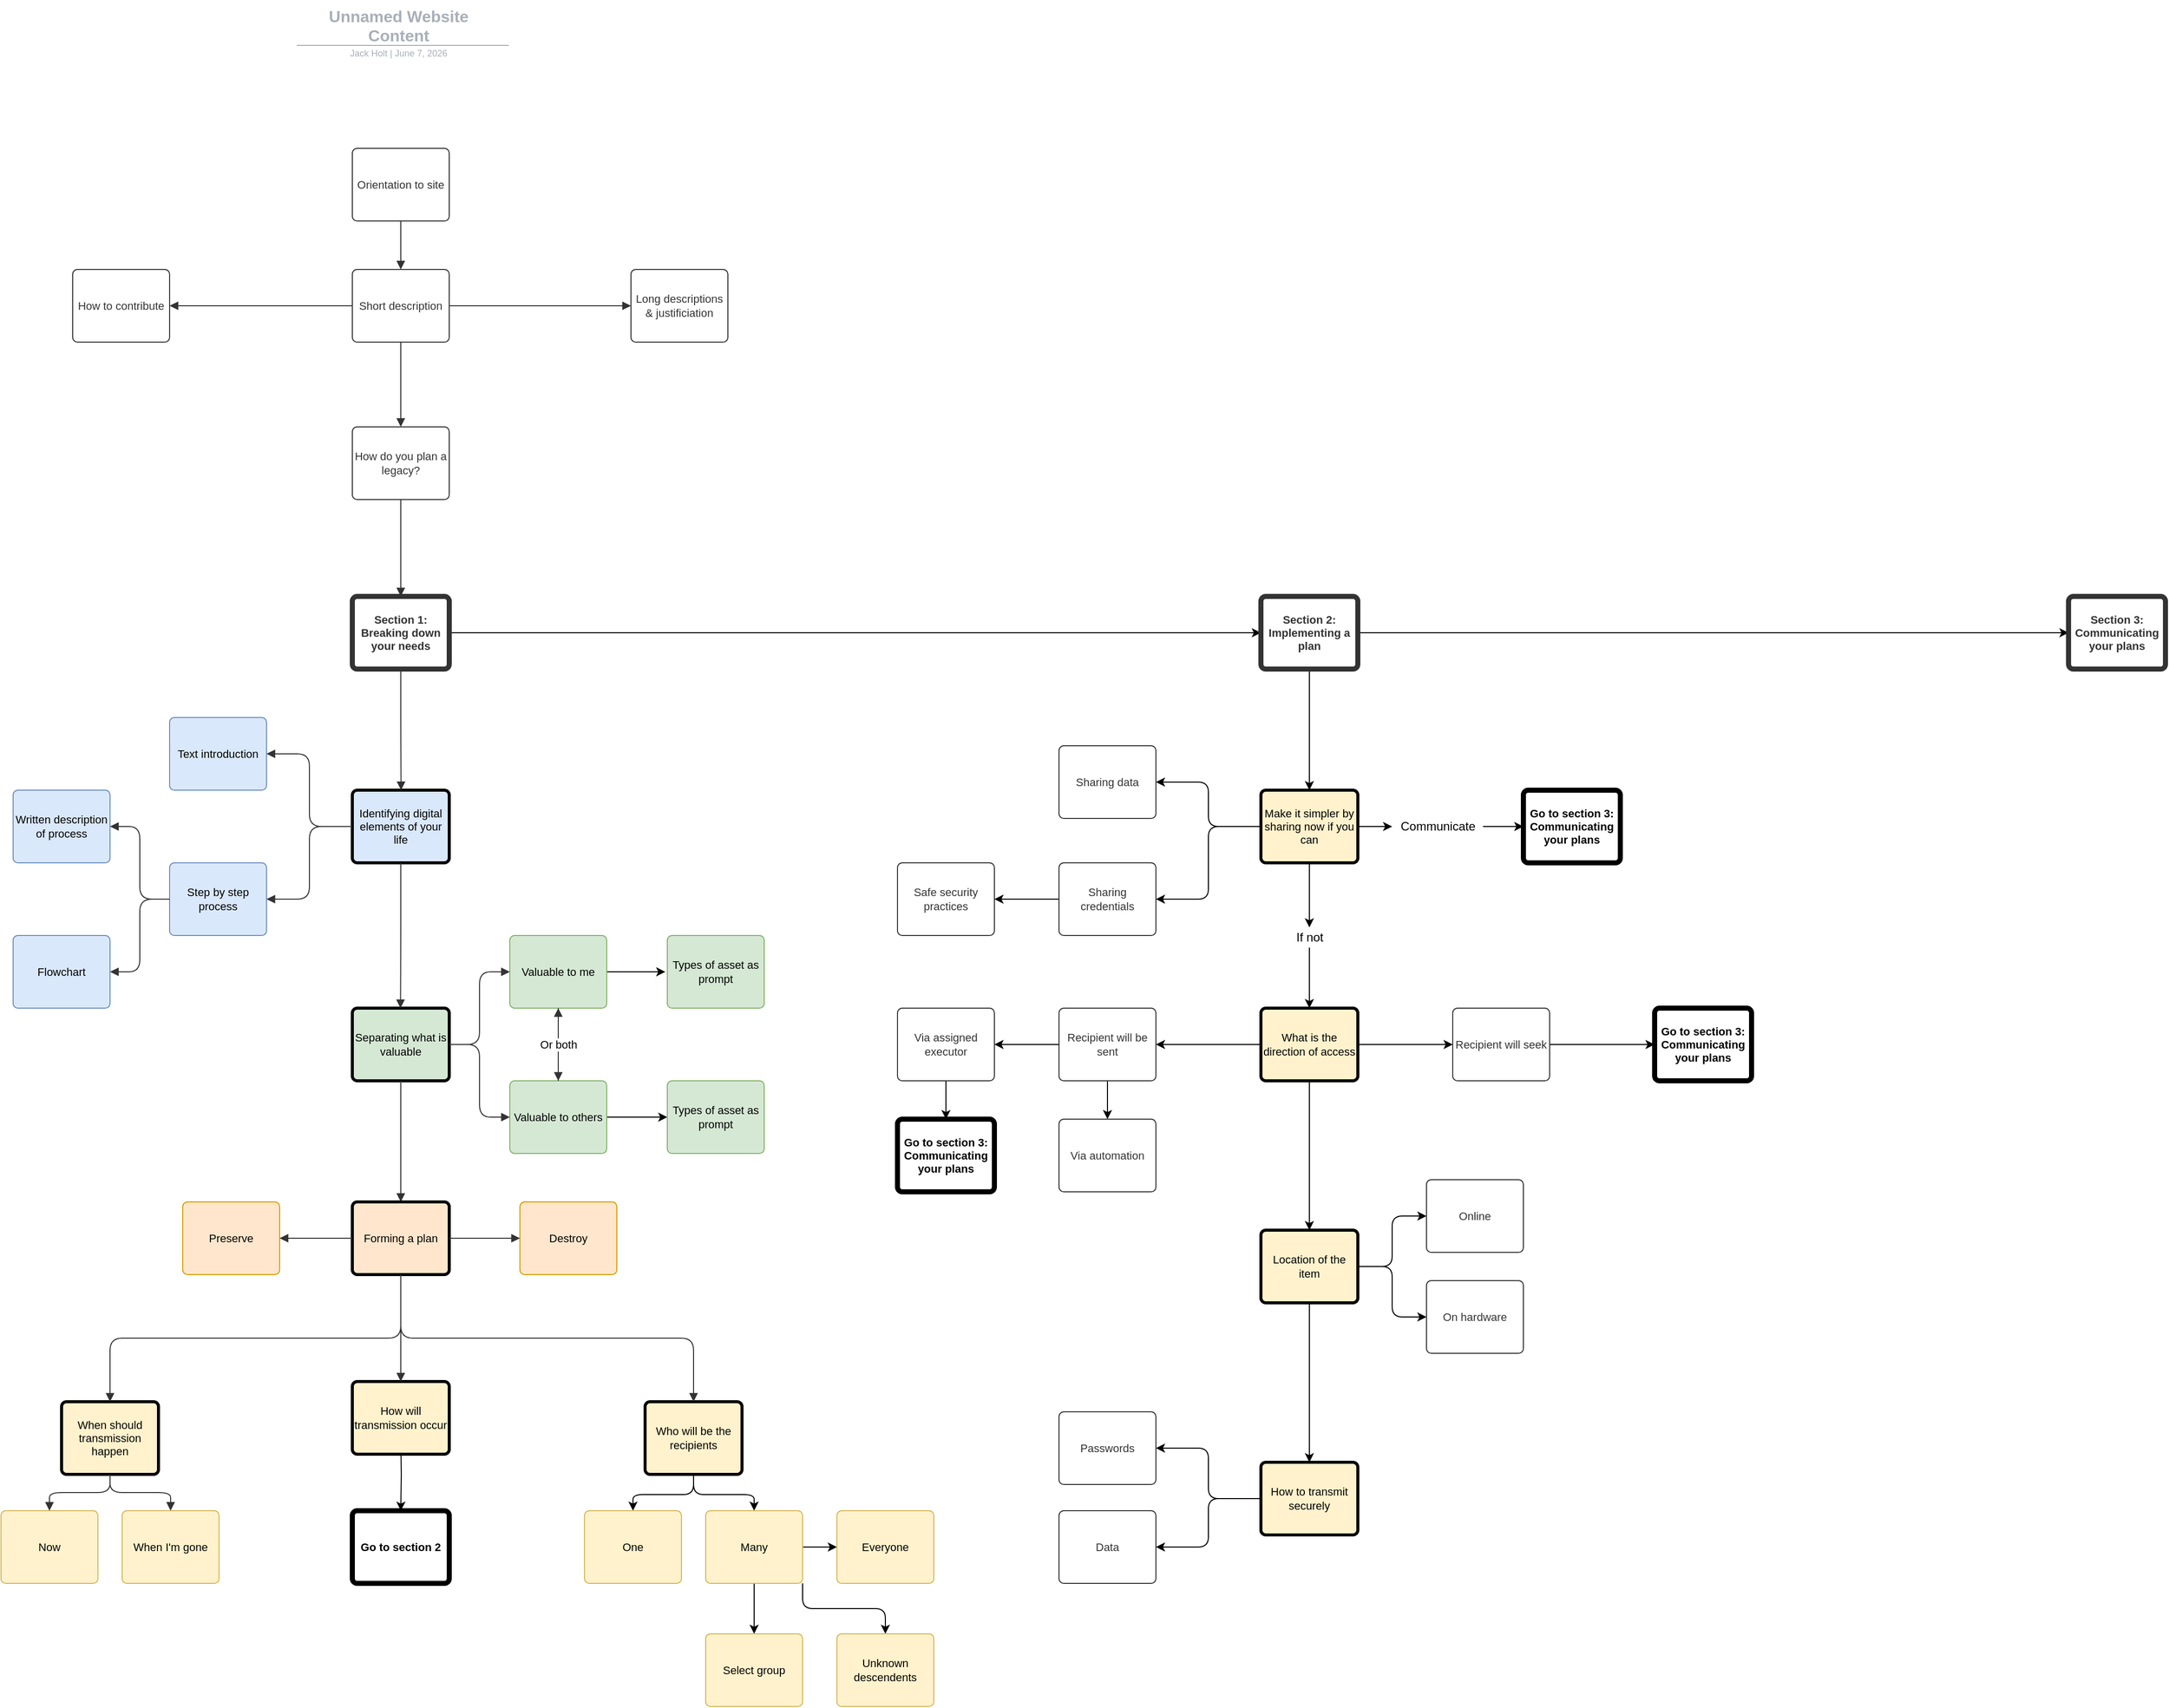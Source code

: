<mxfile version="12.9.8" type="device"><diagram id="C5RBs43oDa-KdzZeNtuy" name="Page-1"><mxGraphModel dx="1550" dy="863" grid="1" gridSize="10" guides="1" tooltips="1" connect="1" arrows="1" fold="1" page="1" pageScale="1" pageWidth="1654" pageHeight="2336" math="0" shadow="0"><root><mxCell id="WIyWlLk6GJQsqaUBKTNV-0"/><mxCell id="WIyWlLk6GJQsqaUBKTNV-1" parent="WIyWlLk6GJQsqaUBKTNV-0"/><UserObject label="Unnamed Website&#xA;Content&#xA;" lucidchartObjectId="SuaB0mNpY13K" id="nkguzyy9BV_YK2ta9chs-7"><mxCell style="html=1;whiteSpace=wrap;;fontSize=16;fontColor=#a9afb8;fontStyle=1;align=center;spacingLeft=5.628;spacingRight=9.38;spacingTop=2.68;spacing=2;strokeOpacity=0;fillOpacity=0;rounded=1;absoluteArcSize=1;arcSize=9.6;fillColor=#ffffff;" vertex="1" parent="WIyWlLk6GJQsqaUBKTNV-1"><mxGeometry x="272" y="22" width="512" height="66" as="geometry"/></mxCell></UserObject><UserObject label="" lucidchartObjectId="SuaBUnwJteK4" id="nkguzyy9BV_YK2ta9chs-8"><mxCell style="html=1;jettySize=18;fontSize=11;strokeColor=#a9afb8;strokeOpacity=100;rounded=1;arcSize=16;startArrow=none;;endArrow=none;;" edge="1" parent="WIyWlLk6GJQsqaUBKTNV-1"><mxGeometry width="100" height="100" relative="1" as="geometry"><mxPoint x="425" y="66" as="sourcePoint"/><mxPoint x="635" y="66" as="targetPoint"/></mxGeometry></mxCell></UserObject><UserObject label="Jack Holt  |  %date{mmmm d, yyyy}%" placeholders="1" lucidchartObjectId="SuaBzqFhpa1o" id="nkguzyy9BV_YK2ta9chs-9"><mxCell style="html=1;whiteSpace=wrap;;fontSize=9;fontColor=#a9afb8;align=center;spacingLeft=5.628;spacingRight=9.38;spacingTop=2.68;spacing=2;strokeOpacity=0;fillOpacity=0;rounded=1;absoluteArcSize=1;arcSize=9.6;fillColor=#ffffff;" vertex="1" parent="WIyWlLk6GJQsqaUBKTNV-1"><mxGeometry x="272" y="67" width="512" height="11" as="geometry"/></mxCell></UserObject><UserObject label="Short description" lucidchartObjectId="4hlNj2MUOSbL" id="nkguzyy9BV_YK2ta9chs-10"><mxCell style="html=1;whiteSpace=wrap;;fontSize=11;fontColor=#333333;align=center;spacing=3;strokeColor=#333333;strokeOpacity=100;fillOpacity=100;rounded=1;absoluteArcSize=1;arcSize=9.6;fillColor=#ffffff;" vertex="1" parent="WIyWlLk6GJQsqaUBKTNV-1"><mxGeometry x="480" y="288" width="96" height="72" as="geometry"/></mxCell></UserObject><UserObject label="Orientation to site" lucidchartObjectId="GilNLhlxuh0j" id="nkguzyy9BV_YK2ta9chs-11"><mxCell style="html=1;whiteSpace=wrap;;fontSize=11;fontColor=#333333;align=center;spacing=3;strokeColor=#333333;strokeOpacity=100;fillOpacity=100;rounded=1;absoluteArcSize=1;arcSize=9.6;fillColor=#ffffff;" vertex="1" parent="WIyWlLk6GJQsqaUBKTNV-1"><mxGeometry x="480" y="168" width="96" height="72" as="geometry"/></mxCell></UserObject><UserObject label="Long descriptions &amp; justificiation" lucidchartObjectId="KjlNHWmmsFVc" id="nkguzyy9BV_YK2ta9chs-12"><mxCell style="html=1;whiteSpace=wrap;;fontSize=11;fontColor=#333333;align=center;spacing=3;strokeColor=#333333;strokeOpacity=100;fillOpacity=100;rounded=1;absoluteArcSize=1;arcSize=9.6;fillColor=#ffffff;" vertex="1" parent="WIyWlLk6GJQsqaUBKTNV-1"><mxGeometry x="756" y="288" width="96" height="72" as="geometry"/></mxCell></UserObject><UserObject label="How do you plan a legacy?" lucidchartObjectId="gklNV4jBo90V" id="nkguzyy9BV_YK2ta9chs-13"><mxCell style="html=1;whiteSpace=wrap;;fontSize=11;fontColor=#333333;align=center;spacing=3;strokeColor=#333333;strokeOpacity=100;fillOpacity=100;rounded=1;absoluteArcSize=1;arcSize=9.6;fillColor=#ffffff;" vertex="1" parent="WIyWlLk6GJQsqaUBKTNV-1"><mxGeometry x="480" y="444" width="96" height="72" as="geometry"/></mxCell></UserObject><UserObject label="" lucidchartObjectId="JklNRS2PtG3P" id="nkguzyy9BV_YK2ta9chs-14"><mxCell style="html=1;jettySize=18;fontSize=11;strokeColor=#333333;strokeOpacity=100;rounded=1;arcSize=24;edgeStyle=orthogonalEdgeStyle;startArrow=none;;endArrow=block;endFill=1;;exitX=1.003;exitY=0.5;exitPerimeter=1;entryX=-0.003;entryY=0.5;entryPerimeter=1;" edge="1" parent="WIyWlLk6GJQsqaUBKTNV-1" source="nkguzyy9BV_YK2ta9chs-10" target="nkguzyy9BV_YK2ta9chs-12"><mxGeometry width="100" height="100" relative="1" as="geometry"/></mxCell></UserObject><UserObject label="" lucidchartObjectId="cllNqs1UGmk-" id="nkguzyy9BV_YK2ta9chs-15"><mxCell style="html=1;jettySize=18;fontSize=11;strokeColor=#333333;strokeOpacity=100;rounded=1;arcSize=24;edgeStyle=orthogonalEdgeStyle;startArrow=none;;endArrow=block;endFill=1;;exitX=0.5;exitY=1.004;exitPerimeter=1;entryX=0.5;entryY=-0.004;entryPerimeter=1;" edge="1" parent="WIyWlLk6GJQsqaUBKTNV-1" source="nkguzyy9BV_YK2ta9chs-10" target="nkguzyy9BV_YK2ta9chs-13"><mxGeometry width="100" height="100" relative="1" as="geometry"/></mxCell></UserObject><UserObject label="" lucidchartObjectId="mllNMA-o0liK" id="nkguzyy9BV_YK2ta9chs-16"><mxCell style="html=1;jettySize=18;fontSize=11;strokeColor=#333333;strokeOpacity=100;rounded=1;arcSize=24;edgeStyle=orthogonalEdgeStyle;startArrow=none;;endArrow=block;endFill=1;;exitX=0.5;exitY=1.004;exitPerimeter=1;entryX=0.5;entryY=-0.004;entryPerimeter=1;" edge="1" parent="WIyWlLk6GJQsqaUBKTNV-1" source="nkguzyy9BV_YK2ta9chs-11" target="nkguzyy9BV_YK2ta9chs-10"><mxGeometry width="100" height="100" relative="1" as="geometry"/></mxCell></UserObject><UserObject label="How to contribute" lucidchartObjectId="RllNBz~JAXGT" id="nkguzyy9BV_YK2ta9chs-17"><mxCell style="html=1;whiteSpace=wrap;;fontSize=11;fontColor=#333333;align=center;spacing=3;strokeColor=#333333;strokeOpacity=100;fillOpacity=100;rounded=1;absoluteArcSize=1;arcSize=9.6;fillColor=#ffffff;" vertex="1" parent="WIyWlLk6GJQsqaUBKTNV-1"><mxGeometry x="203" y="288" width="96" height="72" as="geometry"/></mxCell></UserObject><UserObject label="" lucidchartObjectId="6llN7J6FIIJr" id="nkguzyy9BV_YK2ta9chs-18"><mxCell style="html=1;jettySize=18;fontSize=11;strokeColor=#333333;strokeOpacity=100;rounded=1;arcSize=24;edgeStyle=orthogonalEdgeStyle;startArrow=none;;endArrow=block;endFill=1;;exitX=-0.003;exitY=0.5;exitPerimeter=1;entryX=1.003;entryY=0.5;entryPerimeter=1;" edge="1" parent="WIyWlLk6GJQsqaUBKTNV-1" source="nkguzyy9BV_YK2ta9chs-10" target="nkguzyy9BV_YK2ta9chs-17"><mxGeometry width="100" height="100" relative="1" as="geometry"/></mxCell></UserObject><mxCell id="nkguzyy9BV_YK2ta9chs-71" style="edgeStyle=orthogonalEdgeStyle;rounded=1;orthogonalLoop=1;jettySize=auto;html=1;exitX=1;exitY=0.5;exitDx=0;exitDy=0;entryX=0;entryY=0.5;entryDx=0;entryDy=0;" edge="1" parent="WIyWlLk6GJQsqaUBKTNV-1" source="nkguzyy9BV_YK2ta9chs-19" target="nkguzyy9BV_YK2ta9chs-70"><mxGeometry relative="1" as="geometry"/></mxCell><UserObject label="Section 1: Breaking down your needs" lucidchartObjectId="BmlNYv4co3nC" id="nkguzyy9BV_YK2ta9chs-19"><mxCell style="html=1;whiteSpace=wrap;;fontSize=11;fontColor=#333333;align=center;spacing=3;strokeColor=#333333;strokeOpacity=100;fillOpacity=100;rounded=1;absoluteArcSize=1;arcSize=9.6;fillColor=#ffffff;fontStyle=1;strokeWidth=5;" vertex="1" parent="WIyWlLk6GJQsqaUBKTNV-1"><mxGeometry x="480" y="612" width="96" height="72" as="geometry"/></mxCell></UserObject><UserObject label="" lucidchartObjectId="VmlN-X_-Z9Kf" id="nkguzyy9BV_YK2ta9chs-20"><mxCell style="html=1;jettySize=18;fontSize=11;strokeColor=#333333;strokeOpacity=100;rounded=1;arcSize=24;edgeStyle=orthogonalEdgeStyle;startArrow=none;;endArrow=block;endFill=1;;exitX=0.5;exitY=1.004;exitPerimeter=1;entryX=0.5;entryY=-0.004;entryPerimeter=1;" edge="1" parent="WIyWlLk6GJQsqaUBKTNV-1" source="nkguzyy9BV_YK2ta9chs-13" target="nkguzyy9BV_YK2ta9chs-19"><mxGeometry width="100" height="100" relative="1" as="geometry"/></mxCell></UserObject><UserObject label="Identifying digital elements of your life" lucidchartObjectId="6olNGp9mJpSU" id="nkguzyy9BV_YK2ta9chs-21"><mxCell style="html=1;whiteSpace=wrap;;fontSize=11;align=center;spacing=3;strokeColor=#000000;strokeOpacity=100;fillOpacity=100;rounded=1;absoluteArcSize=1;arcSize=9.6;fillColor=#dae8fc;strokeWidth=3;" vertex="1" parent="WIyWlLk6GJQsqaUBKTNV-1"><mxGeometry x="480" y="804" width="96" height="72" as="geometry"/></mxCell></UserObject><UserObject label="Text introduction" lucidchartObjectId="krlNUIYQ3EWK" id="nkguzyy9BV_YK2ta9chs-22"><mxCell style="html=1;whiteSpace=wrap;;fontSize=11;align=center;spacing=3;strokeColor=#6c8ebf;strokeOpacity=100;fillOpacity=100;rounded=1;absoluteArcSize=1;arcSize=9.6;fillColor=#dae8fc;" vertex="1" parent="WIyWlLk6GJQsqaUBKTNV-1"><mxGeometry x="299" y="732" width="96" height="72" as="geometry"/></mxCell></UserObject><UserObject label="" lucidchartObjectId="yrlNxF5m0Jvb" id="nkguzyy9BV_YK2ta9chs-23"><mxCell style="html=1;jettySize=18;fontSize=11;strokeColor=#333333;strokeOpacity=100;rounded=1;arcSize=24;edgeStyle=orthogonalEdgeStyle;startArrow=none;;endArrow=block;endFill=1;;exitX=-0.003;exitY=0.5;exitPerimeter=1;entryX=1.003;entryY=0.5;entryPerimeter=1;" edge="1" parent="WIyWlLk6GJQsqaUBKTNV-1" source="nkguzyy9BV_YK2ta9chs-21" target="nkguzyy9BV_YK2ta9chs-22"><mxGeometry width="100" height="100" relative="1" as="geometry"/></mxCell></UserObject><UserObject label="" lucidchartObjectId="oslNlwTA5mA4" id="nkguzyy9BV_YK2ta9chs-24"><mxCell style="html=1;jettySize=18;fontSize=11;strokeColor=#333333;strokeOpacity=100;rounded=1;arcSize=24;edgeStyle=orthogonalEdgeStyle;startArrow=none;;endArrow=block;endFill=1;;exitX=0.5;exitY=1.004;exitPerimeter=1;entryX=0.503;entryY=-0.004;entryPerimeter=1;" edge="1" parent="WIyWlLk6GJQsqaUBKTNV-1" source="nkguzyy9BV_YK2ta9chs-19" target="nkguzyy9BV_YK2ta9chs-21"><mxGeometry width="100" height="100" relative="1" as="geometry"/></mxCell></UserObject><UserObject label="Step by step process" lucidchartObjectId="NslNOGwUxXsW" id="nkguzyy9BV_YK2ta9chs-25"><mxCell style="html=1;whiteSpace=wrap;;fontSize=11;align=center;spacing=3;strokeColor=#6c8ebf;strokeOpacity=100;fillOpacity=100;rounded=1;absoluteArcSize=1;arcSize=9.6;fillColor=#dae8fc;" vertex="1" parent="WIyWlLk6GJQsqaUBKTNV-1"><mxGeometry x="299" y="876" width="96" height="72" as="geometry"/></mxCell></UserObject><UserObject label="" lucidchartObjectId="atlN7hsaP_do" id="nkguzyy9BV_YK2ta9chs-26"><mxCell style="html=1;jettySize=18;fontSize=11;strokeColor=#333333;strokeOpacity=100;rounded=1;arcSize=24;edgeStyle=orthogonalEdgeStyle;startArrow=none;;endArrow=block;endFill=1;;exitX=-0.003;exitY=0.5;exitPerimeter=1;entryX=1.003;entryY=0.5;entryPerimeter=1;" edge="1" parent="WIyWlLk6GJQsqaUBKTNV-1" source="nkguzyy9BV_YK2ta9chs-21" target="nkguzyy9BV_YK2ta9chs-25"><mxGeometry width="100" height="100" relative="1" as="geometry"/></mxCell></UserObject><UserObject label="Written description of process" lucidchartObjectId="stlNP7fcbK-t" id="nkguzyy9BV_YK2ta9chs-27"><mxCell style="html=1;whiteSpace=wrap;;fontSize=11;align=center;spacing=3;strokeColor=#6c8ebf;strokeOpacity=100;fillOpacity=100;rounded=1;absoluteArcSize=1;arcSize=9.6;fillColor=#dae8fc;" vertex="1" parent="WIyWlLk6GJQsqaUBKTNV-1"><mxGeometry x="144" y="804" width="96" height="72" as="geometry"/></mxCell></UserObject><UserObject label="Flowchart" lucidchartObjectId="YtlNjBNuM-Z0" id="nkguzyy9BV_YK2ta9chs-28"><mxCell style="html=1;whiteSpace=wrap;;fontSize=11;align=center;spacing=3;strokeColor=#6c8ebf;strokeOpacity=100;fillOpacity=100;rounded=1;absoluteArcSize=1;arcSize=9.6;fillColor=#dae8fc;" vertex="1" parent="WIyWlLk6GJQsqaUBKTNV-1"><mxGeometry x="144" y="948" width="96" height="72" as="geometry"/></mxCell></UserObject><UserObject label="" lucidchartObjectId="6tlNVn2AH6U4" id="nkguzyy9BV_YK2ta9chs-29"><mxCell style="html=1;jettySize=18;fontSize=11;strokeColor=#333333;strokeOpacity=100;rounded=1;arcSize=24;edgeStyle=orthogonalEdgeStyle;startArrow=none;;endArrow=block;endFill=1;;exitX=-0.003;exitY=0.5;exitPerimeter=1;entryX=1.003;entryY=0.5;entryPerimeter=1;" edge="1" parent="WIyWlLk6GJQsqaUBKTNV-1" source="nkguzyy9BV_YK2ta9chs-25" target="nkguzyy9BV_YK2ta9chs-27"><mxGeometry width="100" height="100" relative="1" as="geometry"/></mxCell></UserObject><UserObject label="" lucidchartObjectId="-tlN0y_6vJRV" id="nkguzyy9BV_YK2ta9chs-30"><mxCell style="html=1;jettySize=18;fontSize=11;strokeColor=#333333;strokeOpacity=100;rounded=1;arcSize=24;edgeStyle=orthogonalEdgeStyle;startArrow=none;;endArrow=block;endFill=1;;exitX=-0.003;exitY=0.5;exitPerimeter=1;entryX=1.003;entryY=0.5;entryPerimeter=1;" edge="1" parent="WIyWlLk6GJQsqaUBKTNV-1" source="nkguzyy9BV_YK2ta9chs-25" target="nkguzyy9BV_YK2ta9chs-28"><mxGeometry width="100" height="100" relative="1" as="geometry"/></mxCell></UserObject><UserObject label="Separating what is valuable" lucidchartObjectId="tulNm.w2XDfw" id="nkguzyy9BV_YK2ta9chs-31"><mxCell style="html=1;whiteSpace=wrap;;fontSize=11;align=center;spacing=3;strokeColor=#000000;strokeOpacity=100;fillOpacity=100;rounded=1;absoluteArcSize=1;arcSize=9.6;fillColor=#d5e8d4;strokeWidth=3;" vertex="1" parent="WIyWlLk6GJQsqaUBKTNV-1"><mxGeometry x="480" y="1020" width="96" height="72" as="geometry"/></mxCell></UserObject><UserObject label="" lucidchartObjectId="wulNSdObY1-8" id="nkguzyy9BV_YK2ta9chs-32"><mxCell style="html=1;jettySize=18;fontSize=11;strokeColor=#333333;strokeOpacity=100;rounded=1;arcSize=24;edgeStyle=orthogonalEdgeStyle;startArrow=none;;endArrow=block;endFill=1;;exitX=0.5;exitY=1.004;exitPerimeter=1;entryX=0.497;entryY=-0.004;entryPerimeter=1;" edge="1" parent="WIyWlLk6GJQsqaUBKTNV-1" source="nkguzyy9BV_YK2ta9chs-21" target="nkguzyy9BV_YK2ta9chs-31"><mxGeometry width="100" height="100" relative="1" as="geometry"/></mxCell></UserObject><mxCell id="nkguzyy9BV_YK2ta9chs-72" style="edgeStyle=orthogonalEdgeStyle;rounded=1;orthogonalLoop=1;jettySize=auto;html=1;exitX=1;exitY=0.5;exitDx=0;exitDy=0;" edge="1" parent="WIyWlLk6GJQsqaUBKTNV-1" source="nkguzyy9BV_YK2ta9chs-33"><mxGeometry relative="1" as="geometry"><mxPoint x="790" y="984" as="targetPoint"/></mxGeometry></mxCell><UserObject label="Valuable to me" lucidchartObjectId="_ulNqINPTIA8" id="nkguzyy9BV_YK2ta9chs-33"><mxCell style="html=1;whiteSpace=wrap;;fontSize=11;align=center;spacing=3;strokeColor=#82b366;strokeOpacity=100;fillOpacity=100;rounded=1;absoluteArcSize=1;arcSize=9.6;fillColor=#d5e8d4;" vertex="1" parent="WIyWlLk6GJQsqaUBKTNV-1"><mxGeometry x="636" y="948" width="96" height="72" as="geometry"/></mxCell></UserObject><mxCell id="nkguzyy9BV_YK2ta9chs-73" style="edgeStyle=orthogonalEdgeStyle;rounded=1;orthogonalLoop=1;jettySize=auto;html=1;exitX=1;exitY=0.5;exitDx=0;exitDy=0;entryX=0;entryY=0.5;entryDx=0;entryDy=0;" edge="1" parent="WIyWlLk6GJQsqaUBKTNV-1" source="nkguzyy9BV_YK2ta9chs-34" target="nkguzyy9BV_YK2ta9chs-46"><mxGeometry relative="1" as="geometry"/></mxCell><UserObject label="Valuable to others" lucidchartObjectId="lvlNDl1Imj-u" id="nkguzyy9BV_YK2ta9chs-34"><mxCell style="html=1;whiteSpace=wrap;;fontSize=11;align=center;spacing=3;strokeColor=#82b366;strokeOpacity=100;fillOpacity=100;rounded=1;absoluteArcSize=1;arcSize=9.6;fillColor=#d5e8d4;" vertex="1" parent="WIyWlLk6GJQsqaUBKTNV-1"><mxGeometry x="636" y="1092" width="96" height="72" as="geometry"/></mxCell></UserObject><UserObject label="" lucidchartObjectId="6PlNjo_ER~3_" id="nkguzyy9BV_YK2ta9chs-35"><mxCell style="html=1;jettySize=18;fontSize=11;strokeColor=#333333;strokeOpacity=100;rounded=1;arcSize=24;edgeStyle=orthogonalEdgeStyle;startArrow=none;;endArrow=block;endFill=1;;exitX=1.003;exitY=0.5;exitPerimeter=1;entryX=-0.003;entryY=0.5;entryPerimeter=1;" edge="1" parent="WIyWlLk6GJQsqaUBKTNV-1" source="nkguzyy9BV_YK2ta9chs-31" target="nkguzyy9BV_YK2ta9chs-33"><mxGeometry width="100" height="100" relative="1" as="geometry"/></mxCell></UserObject><UserObject label="" lucidchartObjectId="9PlNRm3ealY0" id="nkguzyy9BV_YK2ta9chs-36"><mxCell style="html=1;jettySize=18;fontSize=11;strokeColor=#333333;strokeOpacity=100;rounded=1;arcSize=24;edgeStyle=orthogonalEdgeStyle;startArrow=none;;endArrow=block;endFill=1;;exitX=1.003;exitY=0.5;exitPerimeter=1;entryX=-0.003;entryY=0.5;entryPerimeter=1;" edge="1" parent="WIyWlLk6GJQsqaUBKTNV-1" source="nkguzyy9BV_YK2ta9chs-31" target="nkguzyy9BV_YK2ta9chs-34"><mxGeometry width="100" height="100" relative="1" as="geometry"/></mxCell></UserObject><UserObject label="" lucidchartObjectId="dQlN6UU4HRgr" id="nkguzyy9BV_YK2ta9chs-37"><mxCell style="html=1;jettySize=18;fontSize=11;strokeColor=#333333;strokeOpacity=100;rounded=1;arcSize=24;edgeStyle=orthogonalEdgeStyle;startArrow=none;;endArrow=block;endFill=1;;exitX=0.5;exitY=1.004;exitPerimeter=1;entryX=0.5;entryY=-0.004;entryPerimeter=1;" edge="1" parent="WIyWlLk6GJQsqaUBKTNV-1" source="nkguzyy9BV_YK2ta9chs-33" target="nkguzyy9BV_YK2ta9chs-34"><mxGeometry width="100" height="100" relative="1" as="geometry"/></mxCell></UserObject><UserObject label="" lucidchartObjectId="fQlNhivTP56b" id="nkguzyy9BV_YK2ta9chs-38"><mxCell style="html=1;jettySize=18;fontSize=11;strokeColor=#333333;strokeOpacity=100;rounded=1;arcSize=24;edgeStyle=orthogonalEdgeStyle;startArrow=none;;endArrow=block;endFill=1;;exitX=0.5;exitY=-0.004;exitPerimeter=1;entryX=0.5;entryY=1.004;entryPerimeter=1;" edge="1" parent="WIyWlLk6GJQsqaUBKTNV-1" source="nkguzyy9BV_YK2ta9chs-34" target="nkguzyy9BV_YK2ta9chs-33"><mxGeometry width="100" height="100" relative="1" as="geometry"/></mxCell></UserObject><mxCell id="nkguzyy9BV_YK2ta9chs-39" value="Or both" style="text;html=1;resizable=0;labelBackgroundColor=#ffffff;align=center;verticalAlign=middle;fontColor=333333ff;;fontSize=11;" vertex="1" parent="nkguzyy9BV_YK2ta9chs-38"><mxGeometry relative="1" as="geometry"/></mxCell><UserObject label="" lucidchartObjectId="XQlNCaKVjIIU" id="nkguzyy9BV_YK2ta9chs-40"><mxCell style="html=1;jettySize=18;fontSize=11;strokeColor=#333333;strokeOpacity=100;rounded=1;arcSize=24;edgeStyle=orthogonalEdgeStyle;startArrow=none;;endArrow=block;endFill=1;;exitX=0.5;exitY=1.004;exitPerimeter=1;entryX=0.5;entryY=-0.004;entryPerimeter=1;" edge="1" parent="WIyWlLk6GJQsqaUBKTNV-1" source="nkguzyy9BV_YK2ta9chs-31" target="nkguzyy9BV_YK2ta9chs-41"><mxGeometry width="100" height="100" relative="1" as="geometry"/></mxCell></UserObject><UserObject label="Forming a plan" lucidchartObjectId="0QlNcJ6NIlKz" id="nkguzyy9BV_YK2ta9chs-41"><mxCell style="html=1;whiteSpace=wrap;;fontSize=11;align=center;spacing=3;strokeColor=#000000;strokeOpacity=100;fillOpacity=100;rounded=1;absoluteArcSize=1;arcSize=9.6;fillColor=#ffe6cc;strokeWidth=3;" vertex="1" parent="WIyWlLk6GJQsqaUBKTNV-1"><mxGeometry x="480" y="1212" width="96" height="72" as="geometry"/></mxCell></UserObject><UserObject label="When should transmission happen" lucidchartObjectId="YRlN6si7DHW6" id="nkguzyy9BV_YK2ta9chs-42"><mxCell style="html=1;whiteSpace=wrap;;fontSize=11;align=center;spacing=3;strokeColor=#000000;strokeOpacity=100;fillOpacity=100;rounded=1;absoluteArcSize=1;arcSize=9.6;fillColor=#fff2cc;strokeWidth=3;" vertex="1" parent="WIyWlLk6GJQsqaUBKTNV-1"><mxGeometry x="192" y="1410" width="96" height="72" as="geometry"/></mxCell></UserObject><mxCell id="nkguzyy9BV_YK2ta9chs-59" style="edgeStyle=orthogonalEdgeStyle;rounded=0;orthogonalLoop=1;jettySize=auto;html=1;exitX=0.5;exitY=1;exitDx=0;exitDy=0;entryX=0.5;entryY=0;entryDx=0;entryDy=0;" edge="1" parent="WIyWlLk6GJQsqaUBKTNV-1" target="nkguzyy9BV_YK2ta9chs-58"><mxGeometry relative="1" as="geometry"><mxPoint x="528" y="1446" as="sourcePoint"/></mxGeometry></mxCell><UserObject label="How will transmission occur" lucidchartObjectId="7RlN1TbhYNst" id="nkguzyy9BV_YK2ta9chs-43"><mxCell style="html=1;whiteSpace=wrap;;fontSize=11;align=center;spacing=3;strokeColor=#000000;strokeOpacity=100;fillOpacity=100;rounded=1;absoluteArcSize=1;arcSize=9.6;fillColor=#fff2cc;strokeWidth=3;" vertex="1" parent="WIyWlLk6GJQsqaUBKTNV-1"><mxGeometry x="480" y="1390" width="96" height="72" as="geometry"/></mxCell></UserObject><mxCell id="nkguzyy9BV_YK2ta9chs-67" style="edgeStyle=orthogonalEdgeStyle;rounded=1;orthogonalLoop=1;jettySize=auto;html=1;exitX=0.5;exitY=1;exitDx=0;exitDy=0;entryX=0.5;entryY=0;entryDx=0;entryDy=0;" edge="1" parent="WIyWlLk6GJQsqaUBKTNV-1" source="nkguzyy9BV_YK2ta9chs-44" target="nkguzyy9BV_YK2ta9chs-62"><mxGeometry relative="1" as="geometry"/></mxCell><mxCell id="nkguzyy9BV_YK2ta9chs-69" style="edgeStyle=orthogonalEdgeStyle;rounded=1;orthogonalLoop=1;jettySize=auto;html=1;exitX=0.5;exitY=1;exitDx=0;exitDy=0;entryX=0.5;entryY=0;entryDx=0;entryDy=0;" edge="1" parent="WIyWlLk6GJQsqaUBKTNV-1" source="nkguzyy9BV_YK2ta9chs-44" target="nkguzyy9BV_YK2ta9chs-66"><mxGeometry relative="1" as="geometry"/></mxCell><UserObject label="Who will be the recipients" lucidchartObjectId="jSlN7Tk-9hnZ" id="nkguzyy9BV_YK2ta9chs-44"><mxCell style="html=1;whiteSpace=wrap;;fontSize=11;align=center;spacing=3;strokeColor=#000000;strokeOpacity=100;fillOpacity=100;rounded=1;absoluteArcSize=1;arcSize=9.6;fillColor=#fff2cc;strokeWidth=3;" vertex="1" parent="WIyWlLk6GJQsqaUBKTNV-1"><mxGeometry x="770" y="1410" width="96" height="72" as="geometry"/></mxCell></UserObject><UserObject label="Types of asset as prompt" lucidchartObjectId="cTlNFfzESb97" id="nkguzyy9BV_YK2ta9chs-45"><mxCell style="html=1;whiteSpace=wrap;;fontSize=11;align=center;spacing=3;strokeColor=#82b366;strokeOpacity=100;fillOpacity=100;rounded=1;absoluteArcSize=1;arcSize=9.6;fillColor=#d5e8d4;" vertex="1" parent="WIyWlLk6GJQsqaUBKTNV-1"><mxGeometry x="792" y="948" width="96" height="72" as="geometry"/></mxCell></UserObject><UserObject label="Types of asset as prompt" lucidchartObjectId="xTlNKjPIFcT-" id="nkguzyy9BV_YK2ta9chs-46"><mxCell style="html=1;whiteSpace=wrap;;fontSize=11;align=center;spacing=3;strokeColor=#82b366;strokeOpacity=100;fillOpacity=100;rounded=1;absoluteArcSize=1;arcSize=9.6;fillColor=#d5e8d4;" vertex="1" parent="WIyWlLk6GJQsqaUBKTNV-1"><mxGeometry x="792" y="1092" width="96" height="72" as="geometry"/></mxCell></UserObject><UserObject label="Preserve" lucidchartObjectId="6TlN-RbqDzmc" id="nkguzyy9BV_YK2ta9chs-47"><mxCell style="html=1;whiteSpace=wrap;;fontSize=11;align=center;spacing=3;strokeColor=#d79b00;strokeOpacity=100;fillOpacity=100;rounded=1;absoluteArcSize=1;arcSize=9.6;fillColor=#ffe6cc;" vertex="1" parent="WIyWlLk6GJQsqaUBKTNV-1"><mxGeometry x="312" y="1212" width="96" height="72" as="geometry"/></mxCell></UserObject><UserObject label="Destroy" lucidchartObjectId="~TlNQGh-CKLQ" id="nkguzyy9BV_YK2ta9chs-48"><mxCell style="html=1;whiteSpace=wrap;;fontSize=11;align=center;spacing=3;strokeColor=#d79b00;strokeOpacity=100;fillOpacity=100;rounded=1;absoluteArcSize=1;arcSize=9.6;fillColor=#ffe6cc;" vertex="1" parent="WIyWlLk6GJQsqaUBKTNV-1"><mxGeometry x="646" y="1212" width="96" height="72" as="geometry"/></mxCell></UserObject><UserObject label="" lucidchartObjectId="fUlN4KHXAP9m" id="nkguzyy9BV_YK2ta9chs-49"><mxCell style="html=1;jettySize=18;fontSize=11;strokeColor=#333333;strokeOpacity=100;rounded=1;arcSize=24;edgeStyle=orthogonalEdgeStyle;startArrow=none;;endArrow=block;endFill=1;;exitX=-0.003;exitY=0.5;exitPerimeter=1;entryX=1.003;entryY=0.5;entryPerimeter=1;" edge="1" parent="WIyWlLk6GJQsqaUBKTNV-1" source="nkguzyy9BV_YK2ta9chs-41" target="nkguzyy9BV_YK2ta9chs-47"><mxGeometry width="100" height="100" relative="1" as="geometry"/></mxCell></UserObject><UserObject label="" lucidchartObjectId="hUlNUurckjnr" id="nkguzyy9BV_YK2ta9chs-50"><mxCell style="html=1;jettySize=18;fontSize=11;strokeColor=#333333;strokeOpacity=100;rounded=1;arcSize=24;edgeStyle=orthogonalEdgeStyle;startArrow=none;;endArrow=block;endFill=1;;exitX=1.003;exitY=0.5;exitPerimeter=1;entryX=-0.003;entryY=0.5;entryPerimeter=1;" edge="1" parent="WIyWlLk6GJQsqaUBKTNV-1" source="nkguzyy9BV_YK2ta9chs-41" target="nkguzyy9BV_YK2ta9chs-48"><mxGeometry width="100" height="100" relative="1" as="geometry"/></mxCell></UserObject><UserObject label="" lucidchartObjectId="tUlNfvJ-mPf2" id="nkguzyy9BV_YK2ta9chs-51"><mxCell style="html=1;jettySize=18;fontSize=11;strokeColor=#333333;strokeOpacity=100;rounded=1;arcSize=24;edgeStyle=orthogonalEdgeStyle;startArrow=none;;endArrow=block;endFill=1;;exitX=0.5;exitY=1.004;exitPerimeter=1;entryX=0.5;entryY=-0.004;entryPerimeter=1;" edge="1" parent="WIyWlLk6GJQsqaUBKTNV-1" source="nkguzyy9BV_YK2ta9chs-41" target="nkguzyy9BV_YK2ta9chs-42"><mxGeometry width="100" height="100" relative="1" as="geometry"/></mxCell></UserObject><UserObject label="" lucidchartObjectId="yUlNID5QO.rl" id="nkguzyy9BV_YK2ta9chs-52"><mxCell style="html=1;jettySize=18;fontSize=11;strokeColor=#333333;strokeOpacity=100;rounded=1;arcSize=24;edgeStyle=orthogonalEdgeStyle;startArrow=none;;endArrow=block;endFill=1;;exitX=0.5;exitY=1.004;exitPerimeter=1;entryX=0.5;entryY=-0.004;entryPerimeter=1;" edge="1" parent="WIyWlLk6GJQsqaUBKTNV-1" source="nkguzyy9BV_YK2ta9chs-41" target="nkguzyy9BV_YK2ta9chs-43"><mxGeometry width="100" height="100" relative="1" as="geometry"/></mxCell></UserObject><UserObject label="" lucidchartObjectId="AUlNZ3EphOXp" id="nkguzyy9BV_YK2ta9chs-53"><mxCell style="html=1;jettySize=18;fontSize=11;strokeColor=#333333;strokeOpacity=100;rounded=1;arcSize=24;edgeStyle=orthogonalEdgeStyle;startArrow=none;;endArrow=block;endFill=1;;exitX=0.5;exitY=1.004;exitPerimeter=1;entryX=0.5;entryY=-0.004;entryPerimeter=1;" edge="1" parent="WIyWlLk6GJQsqaUBKTNV-1" source="nkguzyy9BV_YK2ta9chs-41" target="nkguzyy9BV_YK2ta9chs-44"><mxGeometry width="100" height="100" relative="1" as="geometry"/></mxCell></UserObject><UserObject label="Now" lucidchartObjectId="gVlNPw6tA3RF" id="nkguzyy9BV_YK2ta9chs-54"><mxCell style="html=1;whiteSpace=wrap;;fontSize=11;align=center;spacing=3;strokeColor=#d6b656;strokeOpacity=100;fillOpacity=100;rounded=1;absoluteArcSize=1;arcSize=9.6;fillColor=#fff2cc;" vertex="1" parent="WIyWlLk6GJQsqaUBKTNV-1"><mxGeometry x="132" y="1518" width="96" height="72" as="geometry"/></mxCell></UserObject><UserObject label="When I'm gone" lucidchartObjectId="lVlN1K01Ge0L" id="nkguzyy9BV_YK2ta9chs-55"><mxCell style="html=1;whiteSpace=wrap;;fontSize=11;align=center;spacing=3;strokeColor=#d6b656;strokeOpacity=100;fillOpacity=100;rounded=1;absoluteArcSize=1;arcSize=9.6;fillColor=#fff2cc;" vertex="1" parent="WIyWlLk6GJQsqaUBKTNV-1"><mxGeometry x="252" y="1518" width="96" height="72" as="geometry"/></mxCell></UserObject><UserObject label="" lucidchartObjectId="sVlN.edCeDj4" id="nkguzyy9BV_YK2ta9chs-56"><mxCell style="html=1;jettySize=18;fontSize=11;strokeColor=#333333;strokeOpacity=100;rounded=1;arcSize=24;edgeStyle=orthogonalEdgeStyle;startArrow=none;;endArrow=block;endFill=1;;exitX=0.5;exitY=1.004;exitPerimeter=1;entryX=0.5;entryY=-0.004;entryPerimeter=1;" edge="1" parent="WIyWlLk6GJQsqaUBKTNV-1" source="nkguzyy9BV_YK2ta9chs-42" target="nkguzyy9BV_YK2ta9chs-54"><mxGeometry width="100" height="100" relative="1" as="geometry"/></mxCell></UserObject><UserObject label="" lucidchartObjectId="DVlNvxtDKD5J" id="nkguzyy9BV_YK2ta9chs-57"><mxCell style="html=1;jettySize=18;fontSize=11;strokeColor=#333333;strokeOpacity=100;rounded=1;arcSize=24;edgeStyle=orthogonalEdgeStyle;startArrow=none;;endArrow=block;endFill=1;;exitX=0.5;exitY=1.004;exitPerimeter=1;entryX=0.5;entryY=-0.004;entryPerimeter=1;" edge="1" parent="WIyWlLk6GJQsqaUBKTNV-1" source="nkguzyy9BV_YK2ta9chs-42" target="nkguzyy9BV_YK2ta9chs-55"><mxGeometry width="100" height="100" relative="1" as="geometry"/></mxCell></UserObject><UserObject label="Go to section 2" lucidchartObjectId="7VlNVL5.jpgk" id="nkguzyy9BV_YK2ta9chs-58"><mxCell style="html=1;whiteSpace=wrap;;fontSize=11;align=center;spacing=3;strokeOpacity=100;fillOpacity=100;rounded=1;absoluteArcSize=1;arcSize=9.6;shadow=0;comic=0;glass=0;strokeWidth=5;fontStyle=1" vertex="1" parent="WIyWlLk6GJQsqaUBKTNV-1"><mxGeometry x="480" y="1518" width="96" height="72" as="geometry"/></mxCell></UserObject><UserObject label="One" lucidchartObjectId="jSlN7Tk-9hnZ" id="nkguzyy9BV_YK2ta9chs-62"><mxCell style="html=1;whiteSpace=wrap;;fontSize=11;align=center;spacing=3;strokeColor=#d6b656;strokeOpacity=100;fillOpacity=100;rounded=1;absoluteArcSize=1;arcSize=9.6;fillColor=#fff2cc;" vertex="1" parent="WIyWlLk6GJQsqaUBKTNV-1"><mxGeometry x="710" y="1518" width="96" height="72" as="geometry"/></mxCell></UserObject><mxCell id="nkguzyy9BV_YK2ta9chs-88" style="edgeStyle=orthogonalEdgeStyle;rounded=1;orthogonalLoop=1;jettySize=auto;html=1;exitX=0.5;exitY=1;exitDx=0;exitDy=0;entryX=0.5;entryY=0;entryDx=0;entryDy=0;" edge="1" parent="WIyWlLk6GJQsqaUBKTNV-1" source="nkguzyy9BV_YK2ta9chs-66" target="nkguzyy9BV_YK2ta9chs-85"><mxGeometry relative="1" as="geometry"/></mxCell><mxCell id="nkguzyy9BV_YK2ta9chs-89" style="edgeStyle=orthogonalEdgeStyle;rounded=1;orthogonalLoop=1;jettySize=auto;html=1;exitX=1;exitY=0.5;exitDx=0;exitDy=0;entryX=0;entryY=0.5;entryDx=0;entryDy=0;" edge="1" parent="WIyWlLk6GJQsqaUBKTNV-1" source="nkguzyy9BV_YK2ta9chs-66" target="nkguzyy9BV_YK2ta9chs-87"><mxGeometry relative="1" as="geometry"/></mxCell><mxCell id="nkguzyy9BV_YK2ta9chs-90" style="edgeStyle=orthogonalEdgeStyle;rounded=1;orthogonalLoop=1;jettySize=auto;html=1;exitX=1;exitY=1;exitDx=0;exitDy=0;entryX=0.5;entryY=0;entryDx=0;entryDy=0;" edge="1" parent="WIyWlLk6GJQsqaUBKTNV-1" source="nkguzyy9BV_YK2ta9chs-66" target="nkguzyy9BV_YK2ta9chs-86"><mxGeometry relative="1" as="geometry"/></mxCell><UserObject label="Many" lucidchartObjectId="jSlN7Tk-9hnZ" id="nkguzyy9BV_YK2ta9chs-66"><mxCell style="html=1;whiteSpace=wrap;;fontSize=11;align=center;spacing=3;strokeColor=#d6b656;strokeOpacity=100;fillOpacity=100;rounded=1;absoluteArcSize=1;arcSize=9.6;fillColor=#fff2cc;" vertex="1" parent="WIyWlLk6GJQsqaUBKTNV-1"><mxGeometry x="830" y="1518" width="96" height="72" as="geometry"/></mxCell></UserObject><mxCell id="nkguzyy9BV_YK2ta9chs-75" style="edgeStyle=orthogonalEdgeStyle;rounded=1;orthogonalLoop=1;jettySize=auto;html=1;exitX=1;exitY=0.5;exitDx=0;exitDy=0;entryX=0;entryY=0.5;entryDx=0;entryDy=0;" edge="1" parent="WIyWlLk6GJQsqaUBKTNV-1" source="nkguzyy9BV_YK2ta9chs-70" target="nkguzyy9BV_YK2ta9chs-74"><mxGeometry relative="1" as="geometry"/></mxCell><mxCell id="nkguzyy9BV_YK2ta9chs-99" style="edgeStyle=orthogonalEdgeStyle;rounded=1;orthogonalLoop=1;jettySize=auto;html=1;exitX=0.5;exitY=1;exitDx=0;exitDy=0;entryX=0.5;entryY=0;entryDx=0;entryDy=0;" edge="1" parent="WIyWlLk6GJQsqaUBKTNV-1" source="nkguzyy9BV_YK2ta9chs-70" target="nkguzyy9BV_YK2ta9chs-82"><mxGeometry relative="1" as="geometry"/></mxCell><UserObject label="Section 2: Implementing a plan" lucidchartObjectId="BmlNYv4co3nC" id="nkguzyy9BV_YK2ta9chs-70"><mxCell style="html=1;whiteSpace=wrap;;fontSize=11;fontColor=#333333;align=center;spacing=3;strokeColor=#333333;strokeOpacity=100;fillOpacity=100;rounded=1;absoluteArcSize=1;arcSize=9.6;fillColor=#ffffff;fontStyle=1;strokeWidth=5;" vertex="1" parent="WIyWlLk6GJQsqaUBKTNV-1"><mxGeometry x="1380" y="612" width="96" height="72" as="geometry"/></mxCell></UserObject><UserObject label="Section 3: Communicating your plans" lucidchartObjectId="BmlNYv4co3nC" id="nkguzyy9BV_YK2ta9chs-74"><mxCell style="html=1;whiteSpace=wrap;;fontSize=11;fontColor=#333333;align=center;spacing=3;strokeColor=#333333;strokeOpacity=100;fillOpacity=100;rounded=1;absoluteArcSize=1;arcSize=9.6;fillColor=#ffffff;fontStyle=1;strokeWidth=5;" vertex="1" parent="WIyWlLk6GJQsqaUBKTNV-1"><mxGeometry x="2180" y="612" width="96" height="72" as="geometry"/></mxCell></UserObject><mxCell id="nkguzyy9BV_YK2ta9chs-84" style="edgeStyle=orthogonalEdgeStyle;rounded=1;orthogonalLoop=1;jettySize=auto;html=1;exitX=1;exitY=0.5;exitDx=0;exitDy=0;entryX=0;entryY=0.5;entryDx=0;entryDy=0;" edge="1" parent="WIyWlLk6GJQsqaUBKTNV-1" source="nkguzyy9BV_YK2ta9chs-91" target="nkguzyy9BV_YK2ta9chs-83"><mxGeometry relative="1" as="geometry"/></mxCell><mxCell id="nkguzyy9BV_YK2ta9chs-97" style="edgeStyle=orthogonalEdgeStyle;rounded=1;orthogonalLoop=1;jettySize=auto;html=1;exitX=0;exitY=0.5;exitDx=0;exitDy=0;entryX=1;entryY=0.5;entryDx=0;entryDy=0;" edge="1" parent="WIyWlLk6GJQsqaUBKTNV-1" source="nkguzyy9BV_YK2ta9chs-82" target="nkguzyy9BV_YK2ta9chs-93"><mxGeometry relative="1" as="geometry"/></mxCell><mxCell id="nkguzyy9BV_YK2ta9chs-98" style="edgeStyle=orthogonalEdgeStyle;rounded=1;orthogonalLoop=1;jettySize=auto;html=1;exitX=0;exitY=0.5;exitDx=0;exitDy=0;entryX=1;entryY=0.5;entryDx=0;entryDy=0;" edge="1" parent="WIyWlLk6GJQsqaUBKTNV-1" source="nkguzyy9BV_YK2ta9chs-82" target="nkguzyy9BV_YK2ta9chs-94"><mxGeometry relative="1" as="geometry"/></mxCell><mxCell id="nkguzyy9BV_YK2ta9chs-101" style="edgeStyle=orthogonalEdgeStyle;rounded=1;orthogonalLoop=1;jettySize=auto;html=1;exitX=0.5;exitY=1;exitDx=0;exitDy=0;" edge="1" parent="WIyWlLk6GJQsqaUBKTNV-1" source="nkguzyy9BV_YK2ta9chs-102" target="nkguzyy9BV_YK2ta9chs-100"><mxGeometry relative="1" as="geometry"/></mxCell><UserObject label="Make it simpler by sharing now if you can" lucidchartObjectId="jSlN7Tk-9hnZ" id="nkguzyy9BV_YK2ta9chs-82"><mxCell style="html=1;whiteSpace=wrap;;fontSize=11;align=center;spacing=3;strokeColor=#000000;strokeOpacity=100;fillOpacity=100;rounded=1;absoluteArcSize=1;arcSize=9.6;fillColor=#fff2cc;strokeWidth=3;" vertex="1" parent="WIyWlLk6GJQsqaUBKTNV-1"><mxGeometry x="1380" y="804" width="96" height="72" as="geometry"/></mxCell></UserObject><UserObject label="Go to section 3: Communicating your plans" lucidchartObjectId="7VlNVL5.jpgk" id="nkguzyy9BV_YK2ta9chs-83"><mxCell style="html=1;whiteSpace=wrap;;fontSize=11;align=center;spacing=3;strokeOpacity=100;fillOpacity=100;rounded=1;absoluteArcSize=1;arcSize=9.6;shadow=0;comic=0;glass=0;strokeWidth=5;fontStyle=1" vertex="1" parent="WIyWlLk6GJQsqaUBKTNV-1"><mxGeometry x="1640" y="804" width="96" height="72" as="geometry"/></mxCell></UserObject><UserObject label="Select group" lucidchartObjectId="jSlN7Tk-9hnZ" id="nkguzyy9BV_YK2ta9chs-85"><mxCell style="html=1;whiteSpace=wrap;;fontSize=11;align=center;spacing=3;strokeColor=#d6b656;strokeOpacity=100;fillOpacity=100;rounded=1;absoluteArcSize=1;arcSize=9.6;fillColor=#fff2cc;" vertex="1" parent="WIyWlLk6GJQsqaUBKTNV-1"><mxGeometry x="830" y="1640" width="96" height="72" as="geometry"/></mxCell></UserObject><UserObject label="Unknown descendents" lucidchartObjectId="jSlN7Tk-9hnZ" id="nkguzyy9BV_YK2ta9chs-86"><mxCell style="html=1;whiteSpace=wrap;;fontSize=11;align=center;spacing=3;strokeColor=#d6b656;strokeOpacity=100;fillOpacity=100;rounded=1;absoluteArcSize=1;arcSize=9.6;fillColor=#fff2cc;" vertex="1" parent="WIyWlLk6GJQsqaUBKTNV-1"><mxGeometry x="960" y="1640" width="96" height="72" as="geometry"/></mxCell></UserObject><UserObject label="Everyone" lucidchartObjectId="jSlN7Tk-9hnZ" id="nkguzyy9BV_YK2ta9chs-87"><mxCell style="html=1;whiteSpace=wrap;;fontSize=11;align=center;spacing=3;strokeColor=#d6b656;strokeOpacity=100;fillOpacity=100;rounded=1;absoluteArcSize=1;arcSize=9.6;fillColor=#fff2cc;" vertex="1" parent="WIyWlLk6GJQsqaUBKTNV-1"><mxGeometry x="960" y="1518" width="96" height="72" as="geometry"/></mxCell></UserObject><mxCell id="nkguzyy9BV_YK2ta9chs-91" value="Communicate" style="text;html=1;align=center;verticalAlign=middle;resizable=0;points=[];autosize=1;" vertex="1" parent="WIyWlLk6GJQsqaUBKTNV-1"><mxGeometry x="1510" y="830" width="90" height="20" as="geometry"/></mxCell><mxCell id="nkguzyy9BV_YK2ta9chs-92" style="edgeStyle=orthogonalEdgeStyle;rounded=1;orthogonalLoop=1;jettySize=auto;html=1;exitX=1;exitY=0.5;exitDx=0;exitDy=0;entryX=0;entryY=0.5;entryDx=0;entryDy=0;" edge="1" parent="WIyWlLk6GJQsqaUBKTNV-1" source="nkguzyy9BV_YK2ta9chs-82" target="nkguzyy9BV_YK2ta9chs-91"><mxGeometry relative="1" as="geometry"><mxPoint x="1476" y="840" as="sourcePoint"/><mxPoint x="1620" y="840" as="targetPoint"/></mxGeometry></mxCell><UserObject label="Sharing data" lucidchartObjectId="jSlN7Tk-9hnZ" id="nkguzyy9BV_YK2ta9chs-93"><mxCell style="html=1;whiteSpace=wrap;;fontSize=11;fontColor=#333333;align=center;spacing=3;strokeColor=#333333;strokeOpacity=100;fillOpacity=100;rounded=1;absoluteArcSize=1;arcSize=9.6;fillColor=#ffffff;shadow=0;glass=0;comic=0;" vertex="1" parent="WIyWlLk6GJQsqaUBKTNV-1"><mxGeometry x="1180" y="760" width="96" height="72" as="geometry"/></mxCell></UserObject><mxCell id="nkguzyy9BV_YK2ta9chs-96" style="edgeStyle=orthogonalEdgeStyle;rounded=1;orthogonalLoop=1;jettySize=auto;html=1;exitX=0;exitY=0.5;exitDx=0;exitDy=0;entryX=1;entryY=0.5;entryDx=0;entryDy=0;" edge="1" parent="WIyWlLk6GJQsqaUBKTNV-1" source="nkguzyy9BV_YK2ta9chs-94" target="nkguzyy9BV_YK2ta9chs-95"><mxGeometry relative="1" as="geometry"/></mxCell><UserObject label="Sharing credentials" lucidchartObjectId="jSlN7Tk-9hnZ" id="nkguzyy9BV_YK2ta9chs-94"><mxCell style="html=1;whiteSpace=wrap;;fontSize=11;fontColor=#333333;align=center;spacing=3;strokeColor=#333333;strokeOpacity=100;fillOpacity=100;rounded=1;absoluteArcSize=1;arcSize=9.6;fillColor=#ffffff;shadow=0;glass=0;comic=0;" vertex="1" parent="WIyWlLk6GJQsqaUBKTNV-1"><mxGeometry x="1180" y="876" width="96" height="72" as="geometry"/></mxCell></UserObject><UserObject label="Safe security practices" lucidchartObjectId="jSlN7Tk-9hnZ" id="nkguzyy9BV_YK2ta9chs-95"><mxCell style="html=1;whiteSpace=wrap;;fontSize=11;fontColor=#333333;align=center;spacing=3;strokeColor=#333333;strokeOpacity=100;fillOpacity=100;rounded=1;absoluteArcSize=1;arcSize=9.6;fillColor=#ffffff;shadow=0;glass=0;comic=0;" vertex="1" parent="WIyWlLk6GJQsqaUBKTNV-1"><mxGeometry x="1020" y="876" width="96" height="72" as="geometry"/></mxCell></UserObject><mxCell id="nkguzyy9BV_YK2ta9chs-105" style="edgeStyle=orthogonalEdgeStyle;rounded=1;orthogonalLoop=1;jettySize=auto;html=1;exitX=1;exitY=0.5;exitDx=0;exitDy=0;entryX=0;entryY=0.5;entryDx=0;entryDy=0;" edge="1" parent="WIyWlLk6GJQsqaUBKTNV-1" source="nkguzyy9BV_YK2ta9chs-100" target="nkguzyy9BV_YK2ta9chs-104"><mxGeometry relative="1" as="geometry"/></mxCell><mxCell id="nkguzyy9BV_YK2ta9chs-107" style="edgeStyle=orthogonalEdgeStyle;rounded=1;orthogonalLoop=1;jettySize=auto;html=1;exitX=0;exitY=0.5;exitDx=0;exitDy=0;entryX=1;entryY=0.5;entryDx=0;entryDy=0;" edge="1" parent="WIyWlLk6GJQsqaUBKTNV-1" source="nkguzyy9BV_YK2ta9chs-100" target="nkguzyy9BV_YK2ta9chs-106"><mxGeometry relative="1" as="geometry"/></mxCell><mxCell id="nkguzyy9BV_YK2ta9chs-123" style="edgeStyle=orthogonalEdgeStyle;rounded=1;orthogonalLoop=1;jettySize=auto;html=1;exitX=0.5;exitY=1;exitDx=0;exitDy=0;" edge="1" parent="WIyWlLk6GJQsqaUBKTNV-1" source="nkguzyy9BV_YK2ta9chs-100" target="nkguzyy9BV_YK2ta9chs-117"><mxGeometry relative="1" as="geometry"/></mxCell><UserObject label="What is the direction of access" lucidchartObjectId="jSlN7Tk-9hnZ" id="nkguzyy9BV_YK2ta9chs-100"><mxCell style="html=1;whiteSpace=wrap;;fontSize=11;align=center;spacing=3;strokeColor=#000000;strokeOpacity=100;fillOpacity=100;rounded=1;absoluteArcSize=1;arcSize=9.6;fillColor=#fff2cc;strokeWidth=3;" vertex="1" parent="WIyWlLk6GJQsqaUBKTNV-1"><mxGeometry x="1380" y="1020" width="96" height="72" as="geometry"/></mxCell></UserObject><mxCell id="nkguzyy9BV_YK2ta9chs-102" value="If not" style="text;html=1;align=center;verticalAlign=middle;resizable=0;points=[];autosize=1;" vertex="1" parent="WIyWlLk6GJQsqaUBKTNV-1"><mxGeometry x="1408" y="940" width="40" height="20" as="geometry"/></mxCell><mxCell id="nkguzyy9BV_YK2ta9chs-103" style="edgeStyle=orthogonalEdgeStyle;rounded=1;orthogonalLoop=1;jettySize=auto;html=1;exitX=0.5;exitY=1;exitDx=0;exitDy=0;" edge="1" parent="WIyWlLk6GJQsqaUBKTNV-1" source="nkguzyy9BV_YK2ta9chs-82" target="nkguzyy9BV_YK2ta9chs-102"><mxGeometry relative="1" as="geometry"><mxPoint x="1428" y="876" as="sourcePoint"/><mxPoint x="1428" y="1020" as="targetPoint"/></mxGeometry></mxCell><mxCell id="nkguzyy9BV_YK2ta9chs-116" style="edgeStyle=orthogonalEdgeStyle;rounded=1;orthogonalLoop=1;jettySize=auto;html=1;exitX=1;exitY=0.5;exitDx=0;exitDy=0;entryX=0;entryY=0.5;entryDx=0;entryDy=0;" edge="1" parent="WIyWlLk6GJQsqaUBKTNV-1" source="nkguzyy9BV_YK2ta9chs-104" target="nkguzyy9BV_YK2ta9chs-115"><mxGeometry relative="1" as="geometry"/></mxCell><UserObject label="Recipient will seek" lucidchartObjectId="jSlN7Tk-9hnZ" id="nkguzyy9BV_YK2ta9chs-104"><mxCell style="html=1;whiteSpace=wrap;;fontSize=11;fontColor=#333333;align=center;spacing=3;strokeColor=#333333;strokeOpacity=100;fillOpacity=100;rounded=1;absoluteArcSize=1;arcSize=9.6;fillColor=#ffffff;shadow=0;glass=0;comic=0;" vertex="1" parent="WIyWlLk6GJQsqaUBKTNV-1"><mxGeometry x="1570" y="1020" width="96" height="72" as="geometry"/></mxCell></UserObject><mxCell id="nkguzyy9BV_YK2ta9chs-110" style="edgeStyle=orthogonalEdgeStyle;rounded=1;orthogonalLoop=1;jettySize=auto;html=1;exitX=0.5;exitY=1;exitDx=0;exitDy=0;entryX=0.5;entryY=0;entryDx=0;entryDy=0;" edge="1" parent="WIyWlLk6GJQsqaUBKTNV-1" source="nkguzyy9BV_YK2ta9chs-106" target="nkguzyy9BV_YK2ta9chs-109"><mxGeometry relative="1" as="geometry"/></mxCell><mxCell id="nkguzyy9BV_YK2ta9chs-112" style="edgeStyle=orthogonalEdgeStyle;rounded=1;orthogonalLoop=1;jettySize=auto;html=1;exitX=0;exitY=0.5;exitDx=0;exitDy=0;entryX=1;entryY=0.5;entryDx=0;entryDy=0;" edge="1" parent="WIyWlLk6GJQsqaUBKTNV-1" source="nkguzyy9BV_YK2ta9chs-106" target="nkguzyy9BV_YK2ta9chs-108"><mxGeometry relative="1" as="geometry"/></mxCell><UserObject label="Recipient will be sent" lucidchartObjectId="jSlN7Tk-9hnZ" id="nkguzyy9BV_YK2ta9chs-106"><mxCell style="html=1;whiteSpace=wrap;;fontSize=11;fontColor=#333333;align=center;spacing=3;strokeColor=#333333;strokeOpacity=100;fillOpacity=100;rounded=1;absoluteArcSize=1;arcSize=9.6;fillColor=#ffffff;shadow=0;glass=0;comic=0;" vertex="1" parent="WIyWlLk6GJQsqaUBKTNV-1"><mxGeometry x="1180" y="1020" width="96" height="72" as="geometry"/></mxCell></UserObject><mxCell id="nkguzyy9BV_YK2ta9chs-114" style="edgeStyle=orthogonalEdgeStyle;rounded=1;orthogonalLoop=1;jettySize=auto;html=1;exitX=0.5;exitY=1;exitDx=0;exitDy=0;entryX=0.5;entryY=0;entryDx=0;entryDy=0;" edge="1" parent="WIyWlLk6GJQsqaUBKTNV-1" source="nkguzyy9BV_YK2ta9chs-108" target="nkguzyy9BV_YK2ta9chs-113"><mxGeometry relative="1" as="geometry"/></mxCell><UserObject label="Via assigned executor" lucidchartObjectId="jSlN7Tk-9hnZ" id="nkguzyy9BV_YK2ta9chs-108"><mxCell style="html=1;whiteSpace=wrap;;fontSize=11;fontColor=#333333;align=center;spacing=3;strokeColor=#333333;strokeOpacity=100;fillOpacity=100;rounded=1;absoluteArcSize=1;arcSize=9.6;fillColor=#ffffff;shadow=0;glass=0;comic=0;" vertex="1" parent="WIyWlLk6GJQsqaUBKTNV-1"><mxGeometry x="1020" y="1020" width="96" height="72" as="geometry"/></mxCell></UserObject><UserObject label="Via automation" lucidchartObjectId="jSlN7Tk-9hnZ" id="nkguzyy9BV_YK2ta9chs-109"><mxCell style="html=1;whiteSpace=wrap;;fontSize=11;fontColor=#333333;align=center;spacing=3;strokeColor=#333333;strokeOpacity=100;fillOpacity=100;rounded=1;absoluteArcSize=1;arcSize=9.6;fillColor=#ffffff;shadow=0;glass=0;comic=0;" vertex="1" parent="WIyWlLk6GJQsqaUBKTNV-1"><mxGeometry x="1180" y="1130" width="96" height="72" as="geometry"/></mxCell></UserObject><UserObject label="Go to section 3: Communicating your plans" lucidchartObjectId="7VlNVL5.jpgk" id="nkguzyy9BV_YK2ta9chs-113"><mxCell style="html=1;whiteSpace=wrap;;fontSize=11;align=center;spacing=3;strokeOpacity=100;fillOpacity=100;rounded=1;absoluteArcSize=1;arcSize=9.6;shadow=0;comic=0;glass=0;strokeWidth=5;fontStyle=1" vertex="1" parent="WIyWlLk6GJQsqaUBKTNV-1"><mxGeometry x="1020" y="1130" width="96" height="72" as="geometry"/></mxCell></UserObject><UserObject label="Go to section 3: Communicating your plans" lucidchartObjectId="7VlNVL5.jpgk" id="nkguzyy9BV_YK2ta9chs-115"><mxCell style="html=1;whiteSpace=wrap;;fontSize=11;align=center;spacing=3;strokeOpacity=100;fillOpacity=100;rounded=1;absoluteArcSize=1;arcSize=9.6;shadow=0;comic=0;glass=0;strokeWidth=5;fontStyle=1" vertex="1" parent="WIyWlLk6GJQsqaUBKTNV-1"><mxGeometry x="1770" y="1020" width="96" height="72" as="geometry"/></mxCell></UserObject><mxCell id="nkguzyy9BV_YK2ta9chs-121" style="edgeStyle=orthogonalEdgeStyle;rounded=1;orthogonalLoop=1;jettySize=auto;html=1;exitX=1;exitY=0.5;exitDx=0;exitDy=0;entryX=0;entryY=0.5;entryDx=0;entryDy=0;" edge="1" parent="WIyWlLk6GJQsqaUBKTNV-1" source="nkguzyy9BV_YK2ta9chs-117" target="nkguzyy9BV_YK2ta9chs-119"><mxGeometry relative="1" as="geometry"/></mxCell><mxCell id="nkguzyy9BV_YK2ta9chs-122" style="edgeStyle=orthogonalEdgeStyle;rounded=1;orthogonalLoop=1;jettySize=auto;html=1;exitX=1;exitY=0.5;exitDx=0;exitDy=0;entryX=0;entryY=0.5;entryDx=0;entryDy=0;" edge="1" parent="WIyWlLk6GJQsqaUBKTNV-1" source="nkguzyy9BV_YK2ta9chs-117" target="nkguzyy9BV_YK2ta9chs-120"><mxGeometry relative="1" as="geometry"/></mxCell><mxCell id="nkguzyy9BV_YK2ta9chs-129" style="edgeStyle=orthogonalEdgeStyle;rounded=1;orthogonalLoop=1;jettySize=auto;html=1;exitX=0.5;exitY=1;exitDx=0;exitDy=0;" edge="1" parent="WIyWlLk6GJQsqaUBKTNV-1" source="nkguzyy9BV_YK2ta9chs-117" target="nkguzyy9BV_YK2ta9chs-124"><mxGeometry relative="1" as="geometry"/></mxCell><UserObject label="Location of the item" lucidchartObjectId="jSlN7Tk-9hnZ" id="nkguzyy9BV_YK2ta9chs-117"><mxCell style="html=1;whiteSpace=wrap;;fontSize=11;align=center;spacing=3;strokeColor=#000000;strokeOpacity=100;fillOpacity=100;rounded=1;absoluteArcSize=1;arcSize=9.6;fillColor=#fff2cc;strokeWidth=3;" vertex="1" parent="WIyWlLk6GJQsqaUBKTNV-1"><mxGeometry x="1380" y="1240" width="96" height="72" as="geometry"/></mxCell></UserObject><UserObject label="Online" lucidchartObjectId="jSlN7Tk-9hnZ" id="nkguzyy9BV_YK2ta9chs-119"><mxCell style="html=1;whiteSpace=wrap;;fontSize=11;fontColor=#333333;align=center;spacing=3;strokeColor=#333333;strokeOpacity=100;fillOpacity=100;rounded=1;absoluteArcSize=1;arcSize=9.6;fillColor=#ffffff;shadow=0;glass=0;comic=0;" vertex="1" parent="WIyWlLk6GJQsqaUBKTNV-1"><mxGeometry x="1544" y="1190" width="96" height="72" as="geometry"/></mxCell></UserObject><UserObject label="On hardware" lucidchartObjectId="jSlN7Tk-9hnZ" id="nkguzyy9BV_YK2ta9chs-120"><mxCell style="html=1;whiteSpace=wrap;;fontSize=11;fontColor=#333333;align=center;spacing=3;strokeColor=#333333;strokeOpacity=100;fillOpacity=100;rounded=1;absoluteArcSize=1;arcSize=9.6;fillColor=#ffffff;shadow=0;glass=0;comic=0;" vertex="1" parent="WIyWlLk6GJQsqaUBKTNV-1"><mxGeometry x="1544" y="1290" width="96" height="72" as="geometry"/></mxCell></UserObject><mxCell id="nkguzyy9BV_YK2ta9chs-127" style="edgeStyle=orthogonalEdgeStyle;rounded=1;orthogonalLoop=1;jettySize=auto;html=1;exitX=0;exitY=0.5;exitDx=0;exitDy=0;entryX=1;entryY=0.5;entryDx=0;entryDy=0;" edge="1" parent="WIyWlLk6GJQsqaUBKTNV-1" source="nkguzyy9BV_YK2ta9chs-124" target="nkguzyy9BV_YK2ta9chs-125"><mxGeometry relative="1" as="geometry"/></mxCell><mxCell id="nkguzyy9BV_YK2ta9chs-128" style="edgeStyle=orthogonalEdgeStyle;rounded=1;orthogonalLoop=1;jettySize=auto;html=1;exitX=0;exitY=0.5;exitDx=0;exitDy=0;entryX=1;entryY=0.5;entryDx=0;entryDy=0;" edge="1" parent="WIyWlLk6GJQsqaUBKTNV-1" source="nkguzyy9BV_YK2ta9chs-124" target="nkguzyy9BV_YK2ta9chs-126"><mxGeometry relative="1" as="geometry"/></mxCell><UserObject label="How to transmit securely" lucidchartObjectId="jSlN7Tk-9hnZ" id="nkguzyy9BV_YK2ta9chs-124"><mxCell style="html=1;whiteSpace=wrap;;fontSize=11;align=center;spacing=3;strokeColor=#000000;strokeOpacity=100;fillOpacity=100;rounded=1;absoluteArcSize=1;arcSize=9.6;fillColor=#fff2cc;strokeWidth=3;" vertex="1" parent="WIyWlLk6GJQsqaUBKTNV-1"><mxGeometry x="1380" y="1470" width="96" height="72" as="geometry"/></mxCell></UserObject><UserObject label="Passwords" lucidchartObjectId="jSlN7Tk-9hnZ" id="nkguzyy9BV_YK2ta9chs-125"><mxCell style="html=1;whiteSpace=wrap;;fontSize=11;fontColor=#333333;align=center;spacing=3;strokeColor=#333333;strokeOpacity=100;fillOpacity=100;rounded=1;absoluteArcSize=1;arcSize=9.6;fillColor=#ffffff;shadow=0;glass=0;comic=0;" vertex="1" parent="WIyWlLk6GJQsqaUBKTNV-1"><mxGeometry x="1180" y="1420" width="96" height="72" as="geometry"/></mxCell></UserObject><UserObject label="&lt;div&gt;Data&lt;/div&gt;" lucidchartObjectId="jSlN7Tk-9hnZ" id="nkguzyy9BV_YK2ta9chs-126"><mxCell style="html=1;whiteSpace=wrap;;fontSize=11;fontColor=#333333;align=center;spacing=3;strokeColor=#333333;strokeOpacity=100;fillOpacity=100;rounded=1;absoluteArcSize=1;arcSize=9.6;fillColor=#ffffff;shadow=0;glass=0;comic=0;" vertex="1" parent="WIyWlLk6GJQsqaUBKTNV-1"><mxGeometry x="1180" y="1518" width="96" height="72" as="geometry"/></mxCell></UserObject></root></mxGraphModel></diagram></mxfile>